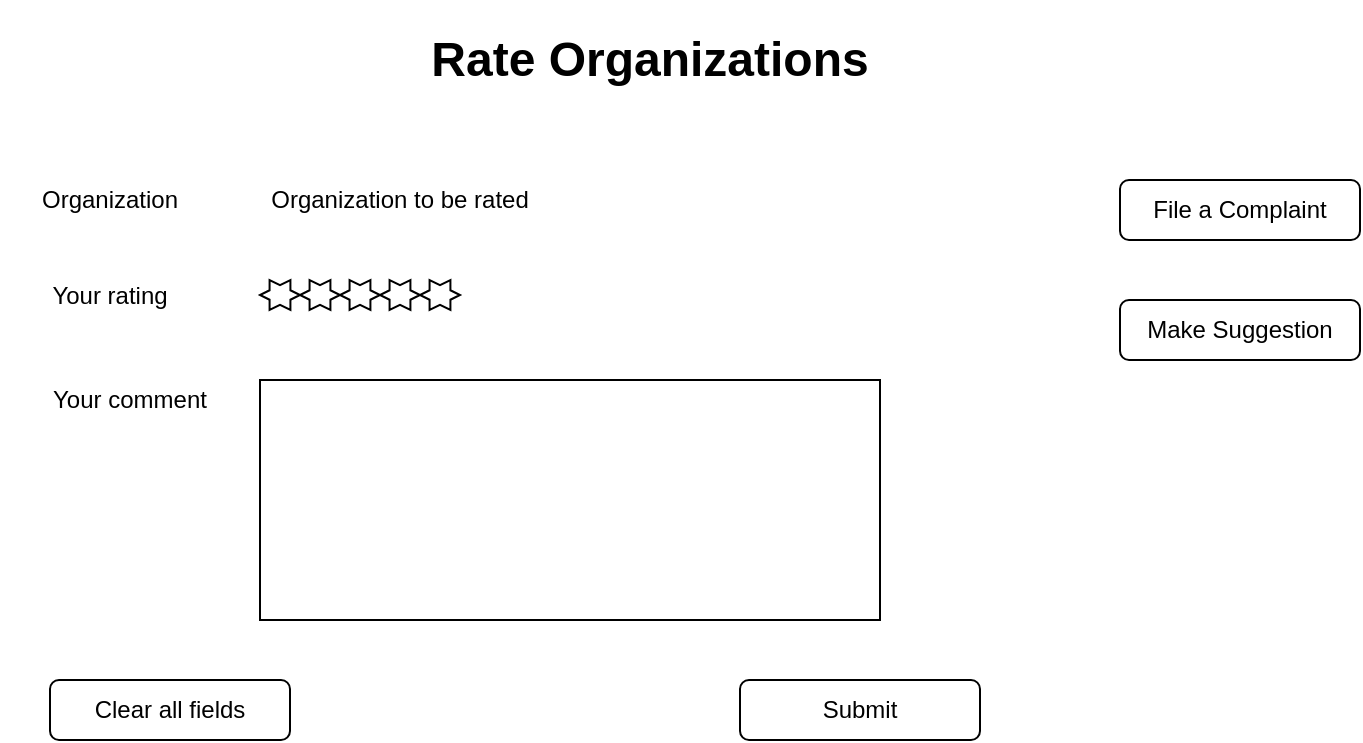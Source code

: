 <mxfile version="15.0.3" type="github">
  <diagram id="yGA47-unsx4_nyMY4Dtq" name="Page-1">
    <mxGraphModel dx="868" dy="482" grid="1" gridSize="10" guides="1" tooltips="1" connect="1" arrows="1" fold="1" page="1" pageScale="1" pageWidth="850" pageHeight="1100" math="0" shadow="0">
      <root>
        <mxCell id="0" />
        <mxCell id="1" parent="0" />
        <mxCell id="w14rbbDe7qUgThph3Utr-5" value="&lt;h1&gt;Rate Organizations&lt;/h1&gt;" style="text;html=1;strokeColor=none;fillColor=none;spacing=5;spacingTop=-20;whiteSpace=wrap;overflow=hidden;rounded=0;align=center;" parent="1" vertex="1">
          <mxGeometry x="155" y="40" width="540" height="50" as="geometry" />
        </mxCell>
        <mxCell id="w14rbbDe7qUgThph3Utr-6" value="Your rating" style="text;html=1;strokeColor=none;fillColor=none;align=center;verticalAlign=middle;whiteSpace=wrap;rounded=0;" parent="1" vertex="1">
          <mxGeometry x="100" y="167.5" width="110" height="20" as="geometry" />
        </mxCell>
        <mxCell id="w14rbbDe7qUgThph3Utr-13" value="Your comment" style="text;html=1;strokeColor=none;fillColor=none;align=center;verticalAlign=middle;whiteSpace=wrap;rounded=0;" parent="1" vertex="1">
          <mxGeometry x="125" y="220" width="80" height="20" as="geometry" />
        </mxCell>
        <mxCell id="w14rbbDe7qUgThph3Utr-15" value="" style="rounded=0;whiteSpace=wrap;html=1;" parent="1" vertex="1">
          <mxGeometry x="230" y="220" width="310" height="120" as="geometry" />
        </mxCell>
        <mxCell id="w14rbbDe7qUgThph3Utr-16" value="" style="group" parent="1" vertex="1" connectable="0">
          <mxGeometry x="230" y="170" width="100" height="15" as="geometry" />
        </mxCell>
        <mxCell id="w14rbbDe7qUgThph3Utr-8" value="" style="verticalLabelPosition=bottom;verticalAlign=top;html=1;shape=mxgraph.basic.6_point_star" parent="w14rbbDe7qUgThph3Utr-16" vertex="1">
          <mxGeometry width="20" height="15" as="geometry" />
        </mxCell>
        <mxCell id="w14rbbDe7qUgThph3Utr-9" value="" style="verticalLabelPosition=bottom;verticalAlign=top;html=1;shape=mxgraph.basic.6_point_star" parent="w14rbbDe7qUgThph3Utr-16" vertex="1">
          <mxGeometry x="20" width="20" height="15" as="geometry" />
        </mxCell>
        <mxCell id="w14rbbDe7qUgThph3Utr-10" value="" style="verticalLabelPosition=bottom;verticalAlign=top;html=1;shape=mxgraph.basic.6_point_star" parent="w14rbbDe7qUgThph3Utr-16" vertex="1">
          <mxGeometry x="40" width="20" height="15" as="geometry" />
        </mxCell>
        <mxCell id="w14rbbDe7qUgThph3Utr-11" value="" style="verticalLabelPosition=bottom;verticalAlign=top;html=1;shape=mxgraph.basic.6_point_star" parent="w14rbbDe7qUgThph3Utr-16" vertex="1">
          <mxGeometry x="60" width="20" height="15" as="geometry" />
        </mxCell>
        <mxCell id="w14rbbDe7qUgThph3Utr-12" value="" style="verticalLabelPosition=bottom;verticalAlign=top;html=1;shape=mxgraph.basic.6_point_star" parent="w14rbbDe7qUgThph3Utr-16" vertex="1">
          <mxGeometry x="80" width="20" height="15" as="geometry" />
        </mxCell>
        <mxCell id="w14rbbDe7qUgThph3Utr-19" value="Organization" style="text;html=1;strokeColor=none;fillColor=none;align=center;verticalAlign=middle;whiteSpace=wrap;rounded=0;" parent="1" vertex="1">
          <mxGeometry x="135" y="120" width="40" height="20" as="geometry" />
        </mxCell>
        <mxCell id="w14rbbDe7qUgThph3Utr-21" value="Organization to be rated" style="text;html=1;strokeColor=none;fillColor=none;align=center;verticalAlign=middle;whiteSpace=wrap;rounded=0;" parent="1" vertex="1">
          <mxGeometry x="230" y="120" width="140" height="20" as="geometry" />
        </mxCell>
        <mxCell id="w14rbbDe7qUgThph3Utr-22" value="Clear all fields" style="rounded=1;whiteSpace=wrap;html=1;strokeColor=#000000;" parent="1" vertex="1">
          <mxGeometry x="125" y="370" width="120" height="30" as="geometry" />
        </mxCell>
        <mxCell id="w14rbbDe7qUgThph3Utr-23" value="File a Complaint" style="rounded=1;whiteSpace=wrap;html=1;strokeColor=#000000;" parent="1" vertex="1">
          <mxGeometry x="660" y="120" width="120" height="30" as="geometry" />
        </mxCell>
        <mxCell id="w14rbbDe7qUgThph3Utr-24" value="Make Suggestion" style="rounded=1;whiteSpace=wrap;html=1;strokeColor=#000000;" parent="1" vertex="1">
          <mxGeometry x="660" y="180" width="120" height="30" as="geometry" />
        </mxCell>
        <mxCell id="XTmGaMqlaDSN3xeI-CRU-1" value="Submit" style="rounded=1;whiteSpace=wrap;html=1;strokeColor=#000000;" vertex="1" parent="1">
          <mxGeometry x="470" y="370" width="120" height="30" as="geometry" />
        </mxCell>
      </root>
    </mxGraphModel>
  </diagram>
</mxfile>
